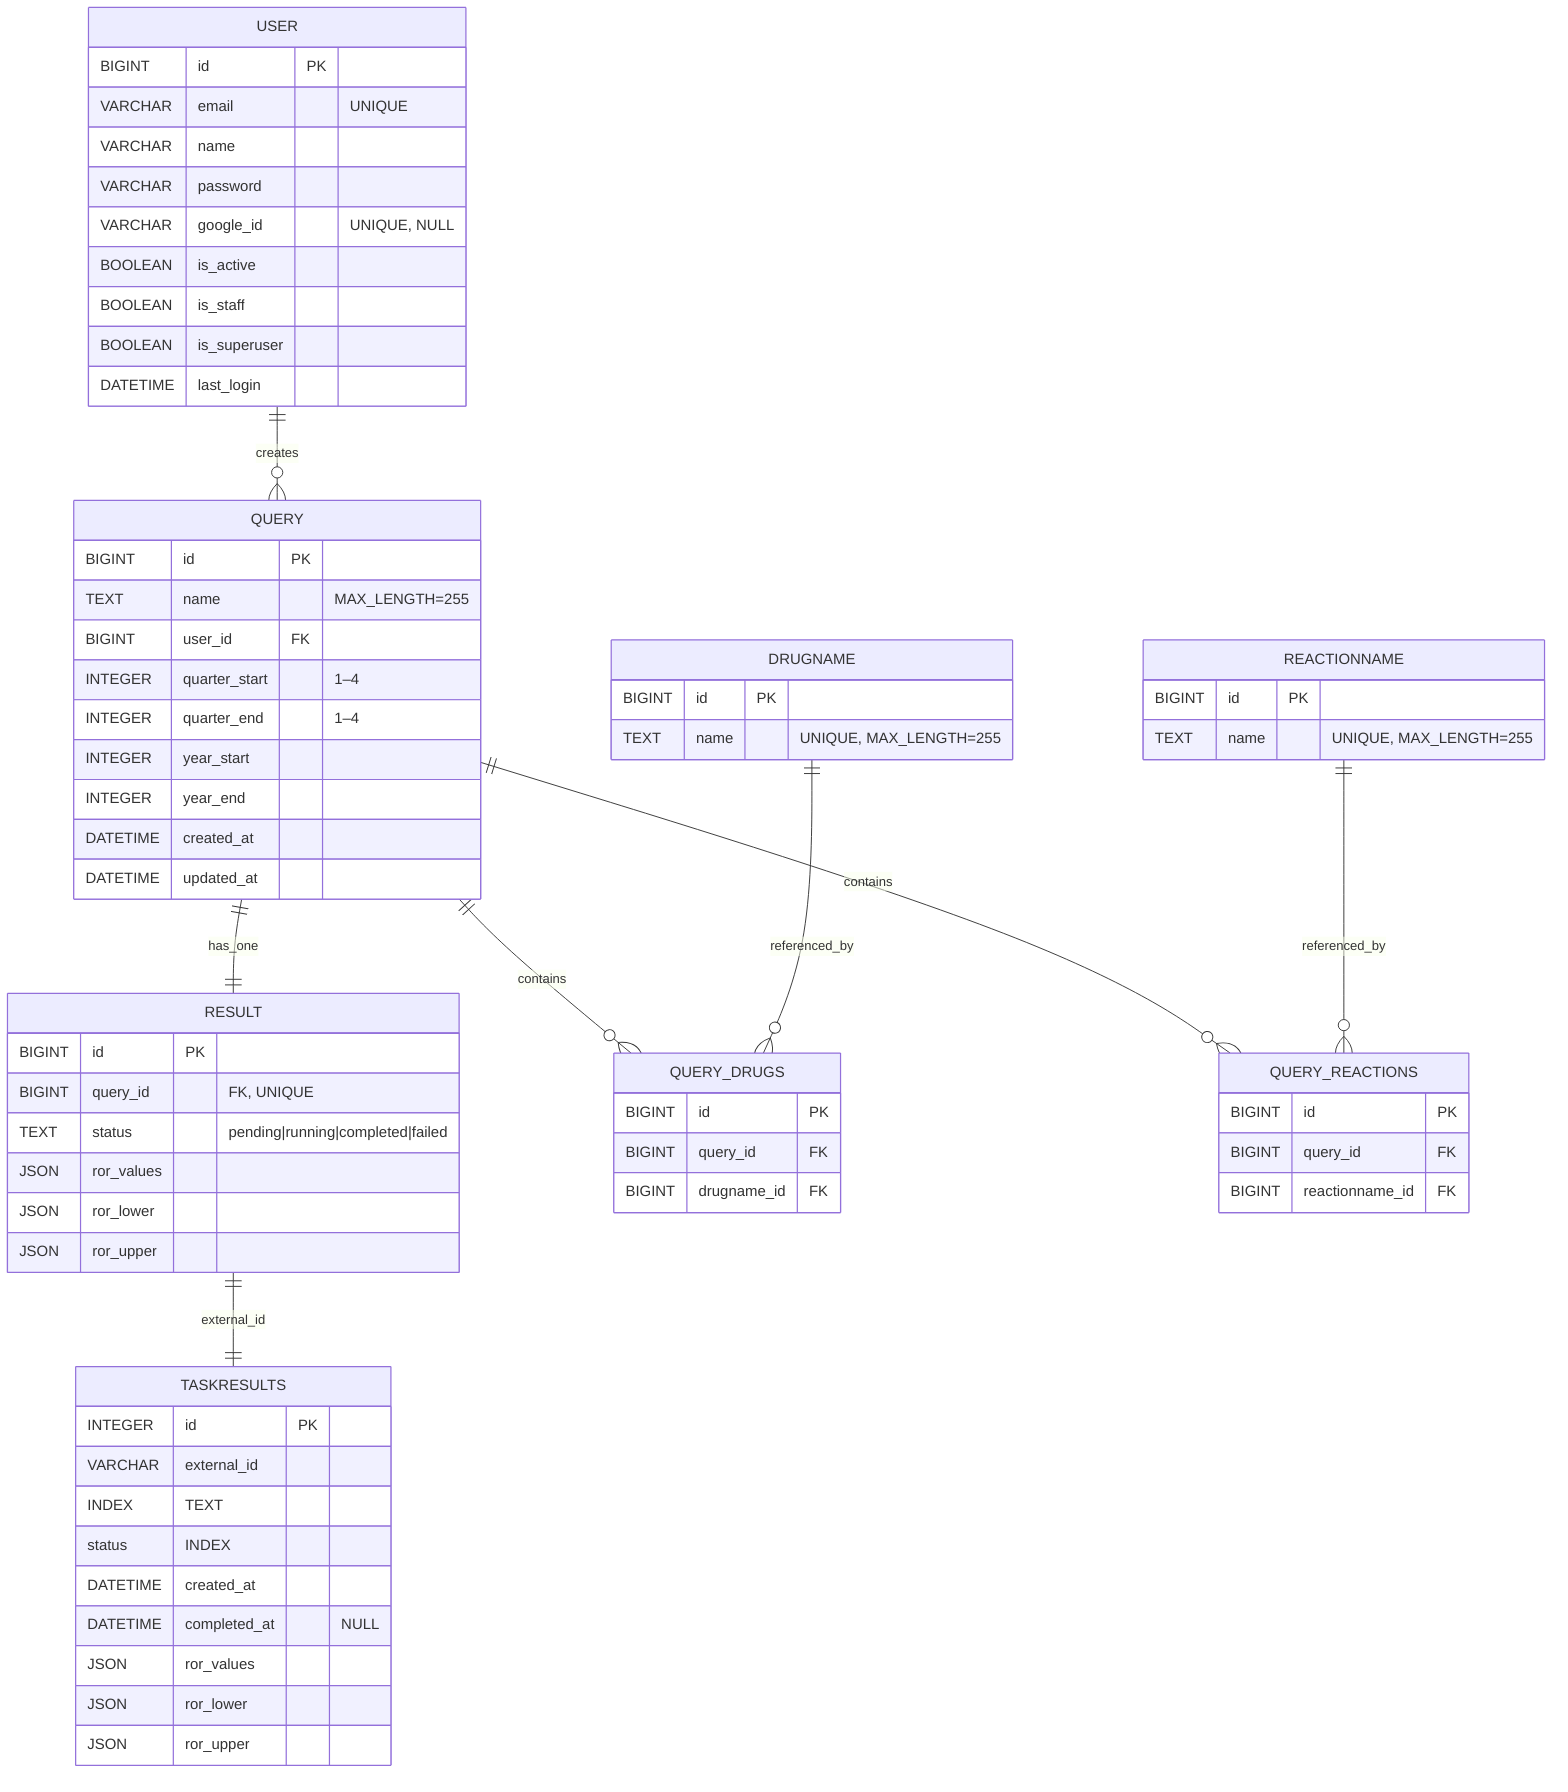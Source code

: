 erDiagram
    USER {
        BIGINT id PK
        VARCHAR email "UNIQUE"
        VARCHAR name
        VARCHAR password
        VARCHAR google_id "UNIQUE, NULL"
        BOOLEAN is_active
        BOOLEAN is_staff
        BOOLEAN is_superuser
        DATETIME last_login
    }

    DRUGNAME {
        BIGINT id PK
        TEXT name "UNIQUE, MAX_LENGTH=255"
    }

    REACTIONNAME {
        BIGINT id PK
        TEXT name "UNIQUE, MAX_LENGTH=255"
    }

    QUERY {
        BIGINT id PK
        TEXT name "MAX_LENGTH=255"
        BIGINT user_id FK
        INTEGER quarter_start "1–4"
        INTEGER quarter_end "1–4"
        INTEGER year_start
        INTEGER year_end
        DATETIME created_at
        DATETIME updated_at
    }

    RESULT {
        BIGINT id PK
        BIGINT query_id "FK, UNIQUE"
        TEXT status "pending|running|completed|failed"
        JSON ror_values
        JSON ror_lower
        JSON ror_upper
    }

    TASKRESULTS {
        INTEGER id PK
        VARCHAR external_id INDEX
        TEXT status INDEX
        DATETIME created_at
        DATETIME completed_at "NULL"
        JSON ror_values
        JSON ror_lower
        JSON ror_upper
    }

    QUERY_DRUGS {
        BIGINT id PK
        BIGINT query_id FK
        BIGINT drugname_id FK
    }

    QUERY_REACTIONS {
        BIGINT id PK
        BIGINT query_id FK
        BIGINT reactionname_id FK
    }

    %% =========================
    %% Relationships
    %% =========================
    USER ||--o{ QUERY : creates
    QUERY ||--|| RESULT : has_one
    QUERY ||--o{ QUERY_DRUGS : contains
    QUERY ||--o{ QUERY_REACTIONS : contains
    DRUGNAME ||--o{ QUERY_DRUGS : referenced_by
    REACTIONNAME ||--o{ QUERY_REACTIONS : referenced_by
    RESULT ||--|| TASKRESULTS : external_id

    %% =========================
    %% Notes
    %% =========================
    %% QUERY Constraints:
    %% - year_start ≤ year_end
    %% - quarter_start, quarter_end ∈ [1,4]
    %% - Many-to-many with drugs/reactions

    %% RESULT Status:
    %% - pending, running, completed, failed

    %% TASKRESULTS:
    %% - Async task processing
    %% - external_id links to Django Result